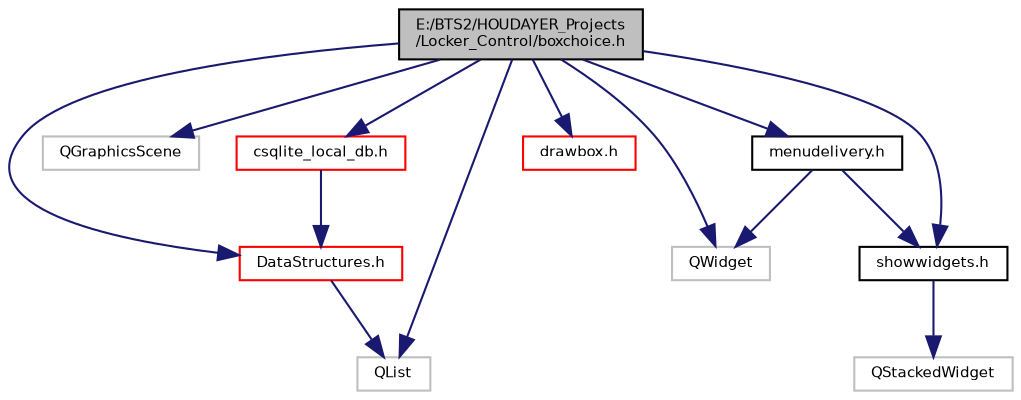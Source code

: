 digraph "E:/BTS2/HOUDAYER_Projects/Locker_Control/boxchoice.h"
{
 // INTERACTIVE_SVG=YES
  bgcolor="transparent";
  edge [fontname="Helvetica",fontsize="7",labelfontname="Helvetica",labelfontsize="7"];
  node [fontname="Helvetica",fontsize="7",shape=record];
  Node1 [label="E:/BTS2/HOUDAYER_Projects\l/Locker_Control/boxchoice.h",height=0.2,width=0.4,color="black", fillcolor="grey75", style="filled", fontcolor="black"];
  Node1 -> Node2 [color="midnightblue",fontsize="7",style="solid",fontname="Helvetica"];
  Node2 [label="QWidget",height=0.2,width=0.4,color="grey75"];
  Node1 -> Node3 [color="midnightblue",fontsize="7",style="solid",fontname="Helvetica"];
  Node3 [label="QGraphicsScene",height=0.2,width=0.4,color="grey75"];
  Node1 -> Node4 [color="midnightblue",fontsize="7",style="solid",fontname="Helvetica"];
  Node4 [label="QList",height=0.2,width=0.4,color="grey75"];
  Node1 -> Node5 [color="midnightblue",fontsize="7",style="solid",fontname="Helvetica"];
  Node5 [label="showwidgets.h",height=0.2,width=0.4,color="black",URL="$showwidgets_8h.html"];
  Node5 -> Node6 [color="midnightblue",fontsize="7",style="solid",fontname="Helvetica"];
  Node6 [label="QStackedWidget",height=0.2,width=0.4,color="grey75"];
  Node1 -> Node7 [color="midnightblue",fontsize="7",style="solid",fontname="Helvetica"];
  Node7 [label="drawbox.h",height=0.2,width=0.4,color="red",URL="$drawbox_8h.html"];
  Node1 -> Node8 [color="midnightblue",fontsize="7",style="solid",fontname="Helvetica"];
  Node8 [label="DataStructures.h",height=0.2,width=0.4,color="red",URL="$_data_structures_8h.html",tooltip="Definnitions des formats de communications des données entre les classes de l&#39;application LC..."];
  Node8 -> Node4 [color="midnightblue",fontsize="7",style="solid",fontname="Helvetica"];
  Node1 -> Node9 [color="midnightblue",fontsize="7",style="solid",fontname="Helvetica"];
  Node9 [label="menudelivery.h",height=0.2,width=0.4,color="black",URL="$menudelivery_8h.html"];
  Node9 -> Node2 [color="midnightblue",fontsize="7",style="solid",fontname="Helvetica"];
  Node9 -> Node5 [color="midnightblue",fontsize="7",style="solid",fontname="Helvetica"];
  Node1 -> Node10 [color="midnightblue",fontsize="7",style="solid",fontname="Helvetica"];
  Node10 [label="csqlite_local_db.h",height=0.2,width=0.4,color="red",URL="$csqlite__local__db_8h.html"];
  Node10 -> Node8 [color="midnightblue",fontsize="7",style="solid",fontname="Helvetica"];
}
